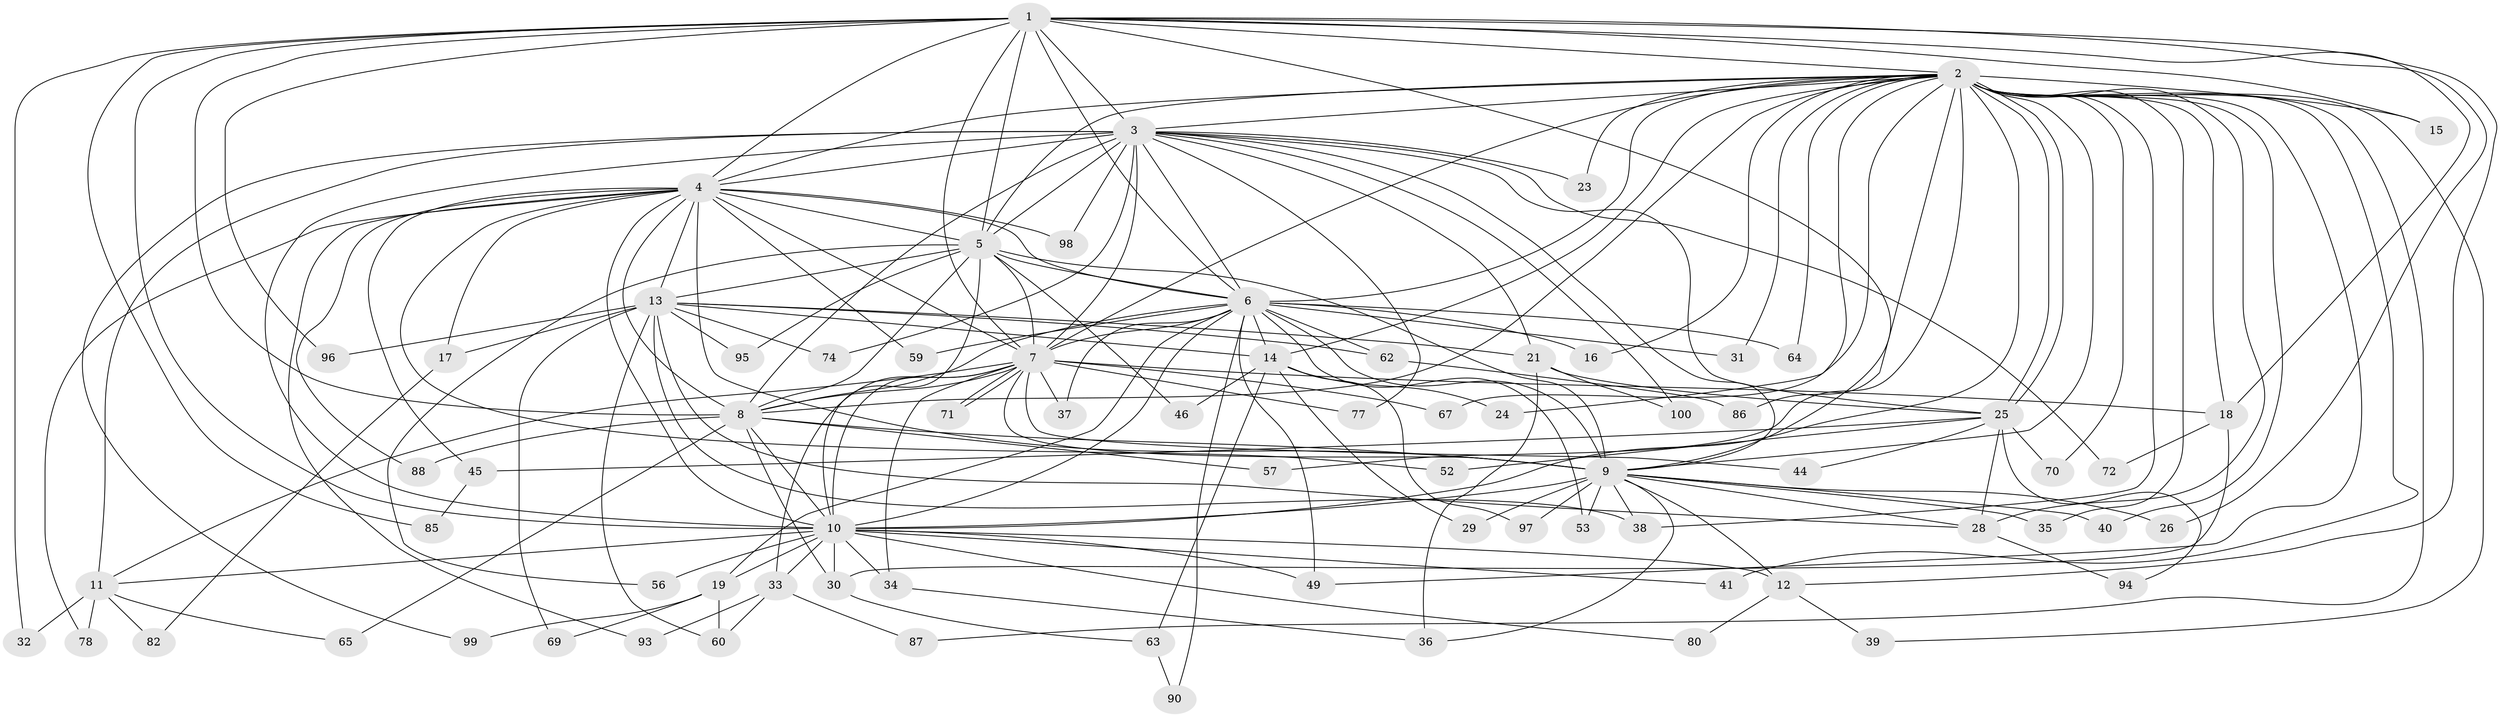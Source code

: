 // original degree distribution, {17: 0.01, 34: 0.01, 20: 0.02, 18: 0.01, 15: 0.01, 22: 0.02, 13: 0.01, 21: 0.01, 7: 0.01, 3: 0.15, 10: 0.02, 8: 0.01, 2: 0.61, 5: 0.04, 6: 0.01, 4: 0.05}
// Generated by graph-tools (version 1.1) at 2025/38/02/21/25 10:38:53]
// undirected, 75 vertices, 188 edges
graph export_dot {
graph [start="1"]
  node [color=gray90,style=filled];
  1 [super="+83"];
  2 [super="+22"];
  3 [super="+89"];
  4 [super="+76"];
  5 [super="+50"];
  6 [super="+61"];
  7 [super="+20"];
  8 [super="+58"];
  9 [super="+48"];
  10 [super="+73"];
  11 [super="+84"];
  12 [super="+27"];
  13 [super="+47"];
  14 [super="+79"];
  15;
  16;
  17;
  18 [super="+68"];
  19 [super="+43"];
  21 [super="+54"];
  23;
  24;
  25 [super="+92"];
  26;
  28 [super="+55"];
  29;
  30 [super="+81"];
  31;
  32;
  33 [super="+75"];
  34;
  35;
  36 [super="+91"];
  37;
  38 [super="+42"];
  39;
  40;
  41;
  44;
  45;
  46;
  49 [super="+51"];
  52;
  53;
  56;
  57;
  59;
  60;
  62 [super="+66"];
  63;
  64;
  65;
  67;
  69;
  70;
  71;
  72;
  74;
  77;
  78;
  80;
  82;
  85;
  86;
  87;
  88;
  90;
  93;
  94;
  95;
  96;
  97;
  98;
  99;
  100;
  1 -- 2 [weight=2];
  1 -- 3;
  1 -- 4;
  1 -- 5;
  1 -- 6;
  1 -- 7;
  1 -- 8;
  1 -- 9;
  1 -- 10;
  1 -- 15;
  1 -- 18;
  1 -- 26;
  1 -- 32;
  1 -- 85;
  1 -- 96;
  1 -- 12;
  2 -- 3;
  2 -- 4;
  2 -- 5;
  2 -- 6;
  2 -- 7;
  2 -- 8;
  2 -- 9 [weight=2];
  2 -- 10;
  2 -- 14;
  2 -- 15;
  2 -- 16;
  2 -- 18;
  2 -- 23;
  2 -- 24;
  2 -- 25;
  2 -- 25;
  2 -- 28;
  2 -- 31;
  2 -- 35;
  2 -- 39;
  2 -- 40;
  2 -- 41;
  2 -- 57;
  2 -- 64;
  2 -- 67;
  2 -- 70;
  2 -- 86;
  2 -- 87;
  2 -- 38;
  2 -- 49;
  3 -- 4;
  3 -- 5 [weight=2];
  3 -- 6;
  3 -- 7;
  3 -- 8;
  3 -- 9;
  3 -- 10;
  3 -- 11;
  3 -- 21;
  3 -- 23;
  3 -- 72;
  3 -- 74;
  3 -- 77;
  3 -- 98;
  3 -- 99;
  3 -- 100;
  3 -- 25;
  4 -- 5 [weight=2];
  4 -- 6;
  4 -- 7;
  4 -- 8;
  4 -- 9;
  4 -- 10;
  4 -- 13;
  4 -- 17;
  4 -- 45;
  4 -- 52;
  4 -- 59;
  4 -- 98;
  4 -- 88;
  4 -- 93;
  4 -- 78;
  5 -- 6;
  5 -- 7;
  5 -- 8;
  5 -- 9;
  5 -- 10;
  5 -- 13;
  5 -- 46;
  5 -- 56;
  5 -- 95;
  6 -- 7;
  6 -- 8;
  6 -- 9;
  6 -- 10;
  6 -- 16;
  6 -- 19;
  6 -- 31;
  6 -- 37;
  6 -- 49;
  6 -- 53;
  6 -- 59;
  6 -- 62 [weight=2];
  6 -- 64;
  6 -- 90;
  6 -- 14;
  7 -- 8;
  7 -- 9 [weight=2];
  7 -- 10;
  7 -- 33;
  7 -- 34;
  7 -- 37;
  7 -- 44;
  7 -- 67;
  7 -- 71;
  7 -- 71;
  7 -- 77;
  7 -- 11;
  7 -- 18;
  8 -- 9 [weight=2];
  8 -- 10;
  8 -- 30;
  8 -- 57;
  8 -- 65;
  8 -- 88;
  9 -- 10 [weight=2];
  9 -- 12;
  9 -- 26;
  9 -- 28;
  9 -- 29;
  9 -- 35;
  9 -- 40;
  9 -- 53;
  9 -- 97;
  9 -- 36;
  9 -- 38;
  10 -- 11;
  10 -- 12;
  10 -- 19 [weight=2];
  10 -- 33;
  10 -- 34;
  10 -- 41;
  10 -- 49;
  10 -- 56;
  10 -- 80;
  10 -- 30;
  11 -- 32;
  11 -- 65;
  11 -- 78;
  11 -- 82;
  12 -- 80;
  12 -- 39;
  13 -- 14;
  13 -- 17;
  13 -- 21;
  13 -- 38;
  13 -- 60;
  13 -- 62;
  13 -- 69;
  13 -- 96;
  13 -- 74;
  13 -- 28;
  13 -- 95;
  14 -- 24;
  14 -- 29;
  14 -- 46;
  14 -- 63;
  14 -- 97;
  17 -- 82;
  18 -- 30;
  18 -- 72;
  19 -- 60;
  19 -- 69;
  19 -- 99;
  21 -- 36;
  21 -- 25;
  21 -- 100;
  25 -- 44;
  25 -- 45;
  25 -- 52;
  25 -- 70;
  25 -- 94;
  25 -- 28;
  28 -- 94;
  30 -- 63;
  33 -- 60;
  33 -- 93;
  33 -- 87;
  34 -- 36;
  45 -- 85;
  62 -- 86;
  63 -- 90;
}
